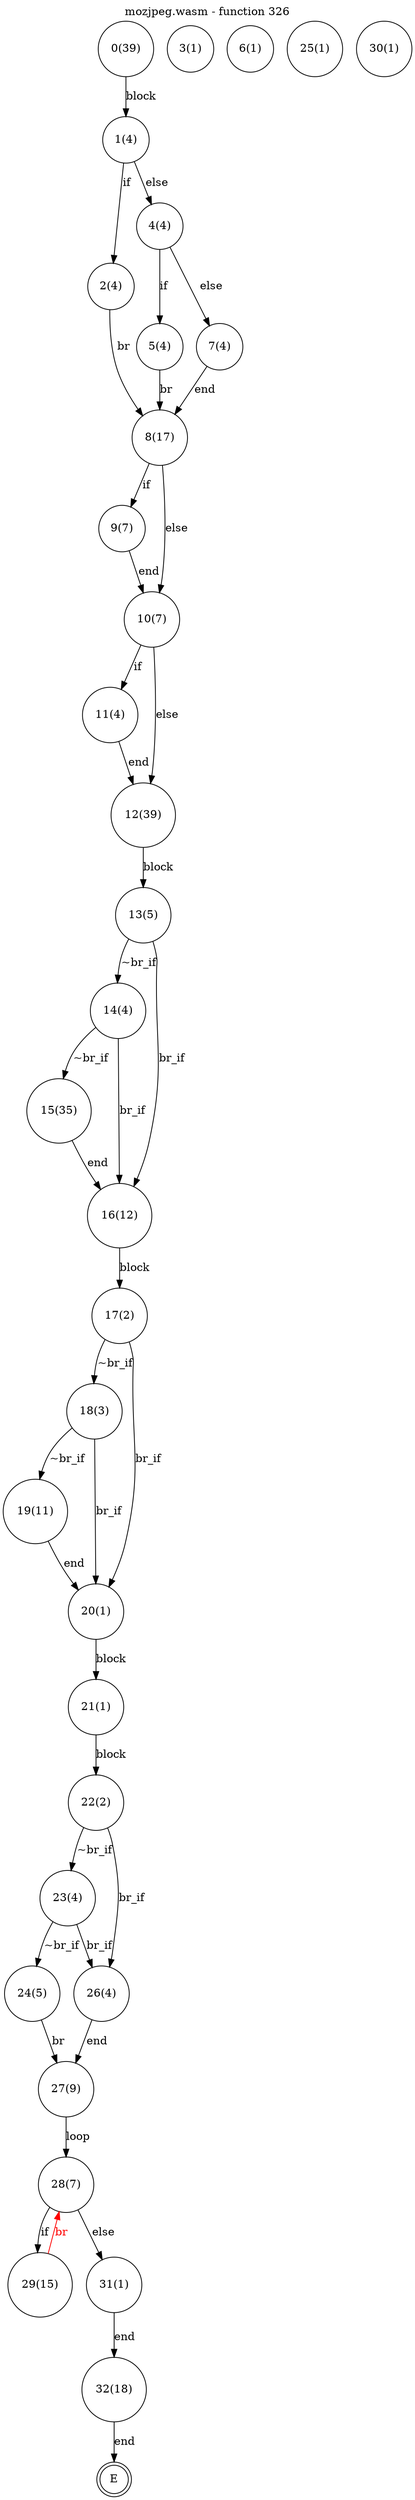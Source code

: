 digraph finite_state_machine {
    label = "mozjpeg.wasm - function 326"
    labelloc =  t
    labelfontsize = 16
    labelfontcolor = black
    labelfontname = "Helvetica"
    node [shape = doublecircle]; E ;
node [shape=circle, fontcolor=black, style="", label="0(39)"]0
node [shape=circle, fontcolor=black, style="", label="1(4)"]1
node [shape=circle, fontcolor=black, style="", label="2(4)"]2
node [shape=circle, fontcolor=black, style="", label="3(1)"]3
node [shape=circle, fontcolor=black, style="", label="4(4)"]4
node [shape=circle, fontcolor=black, style="", label="5(4)"]5
node [shape=circle, fontcolor=black, style="", label="6(1)"]6
node [shape=circle, fontcolor=black, style="", label="7(4)"]7
node [shape=circle, fontcolor=black, style="", label="8(17)"]8
node [shape=circle, fontcolor=black, style="", label="9(7)"]9
node [shape=circle, fontcolor=black, style="", label="10(7)"]10
node [shape=circle, fontcolor=black, style="", label="11(4)"]11
node [shape=circle, fontcolor=black, style="", label="12(39)"]12
node [shape=circle, fontcolor=black, style="", label="13(5)"]13
node [shape=circle, fontcolor=black, style="", label="14(4)"]14
node [shape=circle, fontcolor=black, style="", label="15(35)"]15
node [shape=circle, fontcolor=black, style="", label="16(12)"]16
node [shape=circle, fontcolor=black, style="", label="17(2)"]17
node [shape=circle, fontcolor=black, style="", label="18(3)"]18
node [shape=circle, fontcolor=black, style="", label="19(11)"]19
node [shape=circle, fontcolor=black, style="", label="20(1)"]20
node [shape=circle, fontcolor=black, style="", label="21(1)"]21
node [shape=circle, fontcolor=black, style="", label="22(2)"]22
node [shape=circle, fontcolor=black, style="", label="23(4)"]23
node [shape=circle, fontcolor=black, style="", label="24(5)"]24
node [shape=circle, fontcolor=black, style="", label="25(1)"]25
node [shape=circle, fontcolor=black, style="", label="26(4)"]26
node [shape=circle, fontcolor=black, style="", label="27(9)"]27
node [shape=circle, fontcolor=black, style="", label="28(7)"]28
node [shape=circle, fontcolor=black, style="", label="29(15)"]29
node [shape=circle, fontcolor=black, style="", label="30(1)"]30
node [shape=circle, fontcolor=black, style="", label="31(1)"]31
node [shape=circle, fontcolor=black, style="", label="32(18)"]32
node [shape=circle, fontcolor=black, style="", label="E"]E
    0 -> 1[label="block"];
    1 -> 2[label="if"];
    1 -> 4[label="else"];
    2 -> 8[label="br"];
    4 -> 5[label="if"];
    4 -> 7[label="else"];
    5 -> 8[label="br"];
    7 -> 8[label="end"];
    8 -> 9[label="if"];
    8 -> 10[label="else"];
    9 -> 10[label="end"];
    10 -> 11[label="if"];
    10 -> 12[label="else"];
    11 -> 12[label="end"];
    12 -> 13[label="block"];
    13 -> 14[label="~br_if"];
    13 -> 16[label="br_if"];
    14 -> 15[label="~br_if"];
    14 -> 16[label="br_if"];
    15 -> 16[label="end"];
    16 -> 17[label="block"];
    17 -> 18[label="~br_if"];
    17 -> 20[label="br_if"];
    18 -> 19[label="~br_if"];
    18 -> 20[label="br_if"];
    19 -> 20[label="end"];
    20 -> 21[label="block"];
    21 -> 22[label="block"];
    22 -> 23[label="~br_if"];
    22 -> 26[label="br_if"];
    23 -> 24[label="~br_if"];
    23 -> 26[label="br_if"];
    24 -> 27[label="br"];
    26 -> 27[label="end"];
    27 -> 28[label="loop"];
    28 -> 29[label="if"];
    28 -> 31[label="else"];
    29 -> 28[color="red" fontcolor="red" label="br"];
    31 -> 32[label="end"];
    32 -> E[label="end"];
}
